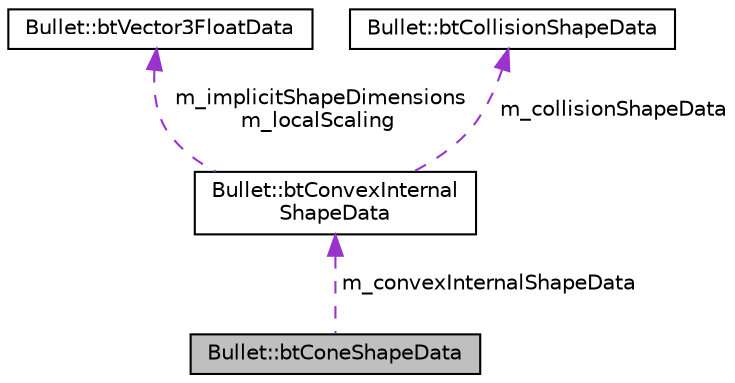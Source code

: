 digraph "Bullet::btConeShapeData"
{
  edge [fontname="Helvetica",fontsize="10",labelfontname="Helvetica",labelfontsize="10"];
  node [fontname="Helvetica",fontsize="10",shape=record];
  Node1 [label="Bullet::btConeShapeData",height=0.2,width=0.4,color="black", fillcolor="grey75", style="filled", fontcolor="black"];
  Node2 -> Node1 [dir="back",color="darkorchid3",fontsize="10",style="dashed",label=" m_convexInternalShapeData" ,fontname="Helvetica"];
  Node2 [label="Bullet::btConvexInternal\lShapeData",height=0.2,width=0.4,color="black", fillcolor="white", style="filled",URL="$class_bullet_1_1bt_convex_internal_shape_data.html"];
  Node3 -> Node2 [dir="back",color="darkorchid3",fontsize="10",style="dashed",label=" m_implicitShapeDimensions\nm_localScaling" ,fontname="Helvetica"];
  Node3 [label="Bullet::btVector3FloatData",height=0.2,width=0.4,color="black", fillcolor="white", style="filled",URL="$class_bullet_1_1bt_vector3_float_data.html"];
  Node4 -> Node2 [dir="back",color="darkorchid3",fontsize="10",style="dashed",label=" m_collisionShapeData" ,fontname="Helvetica"];
  Node4 [label="Bullet::btCollisionShapeData",height=0.2,width=0.4,color="black", fillcolor="white", style="filled",URL="$class_bullet_1_1bt_collision_shape_data.html"];
}

